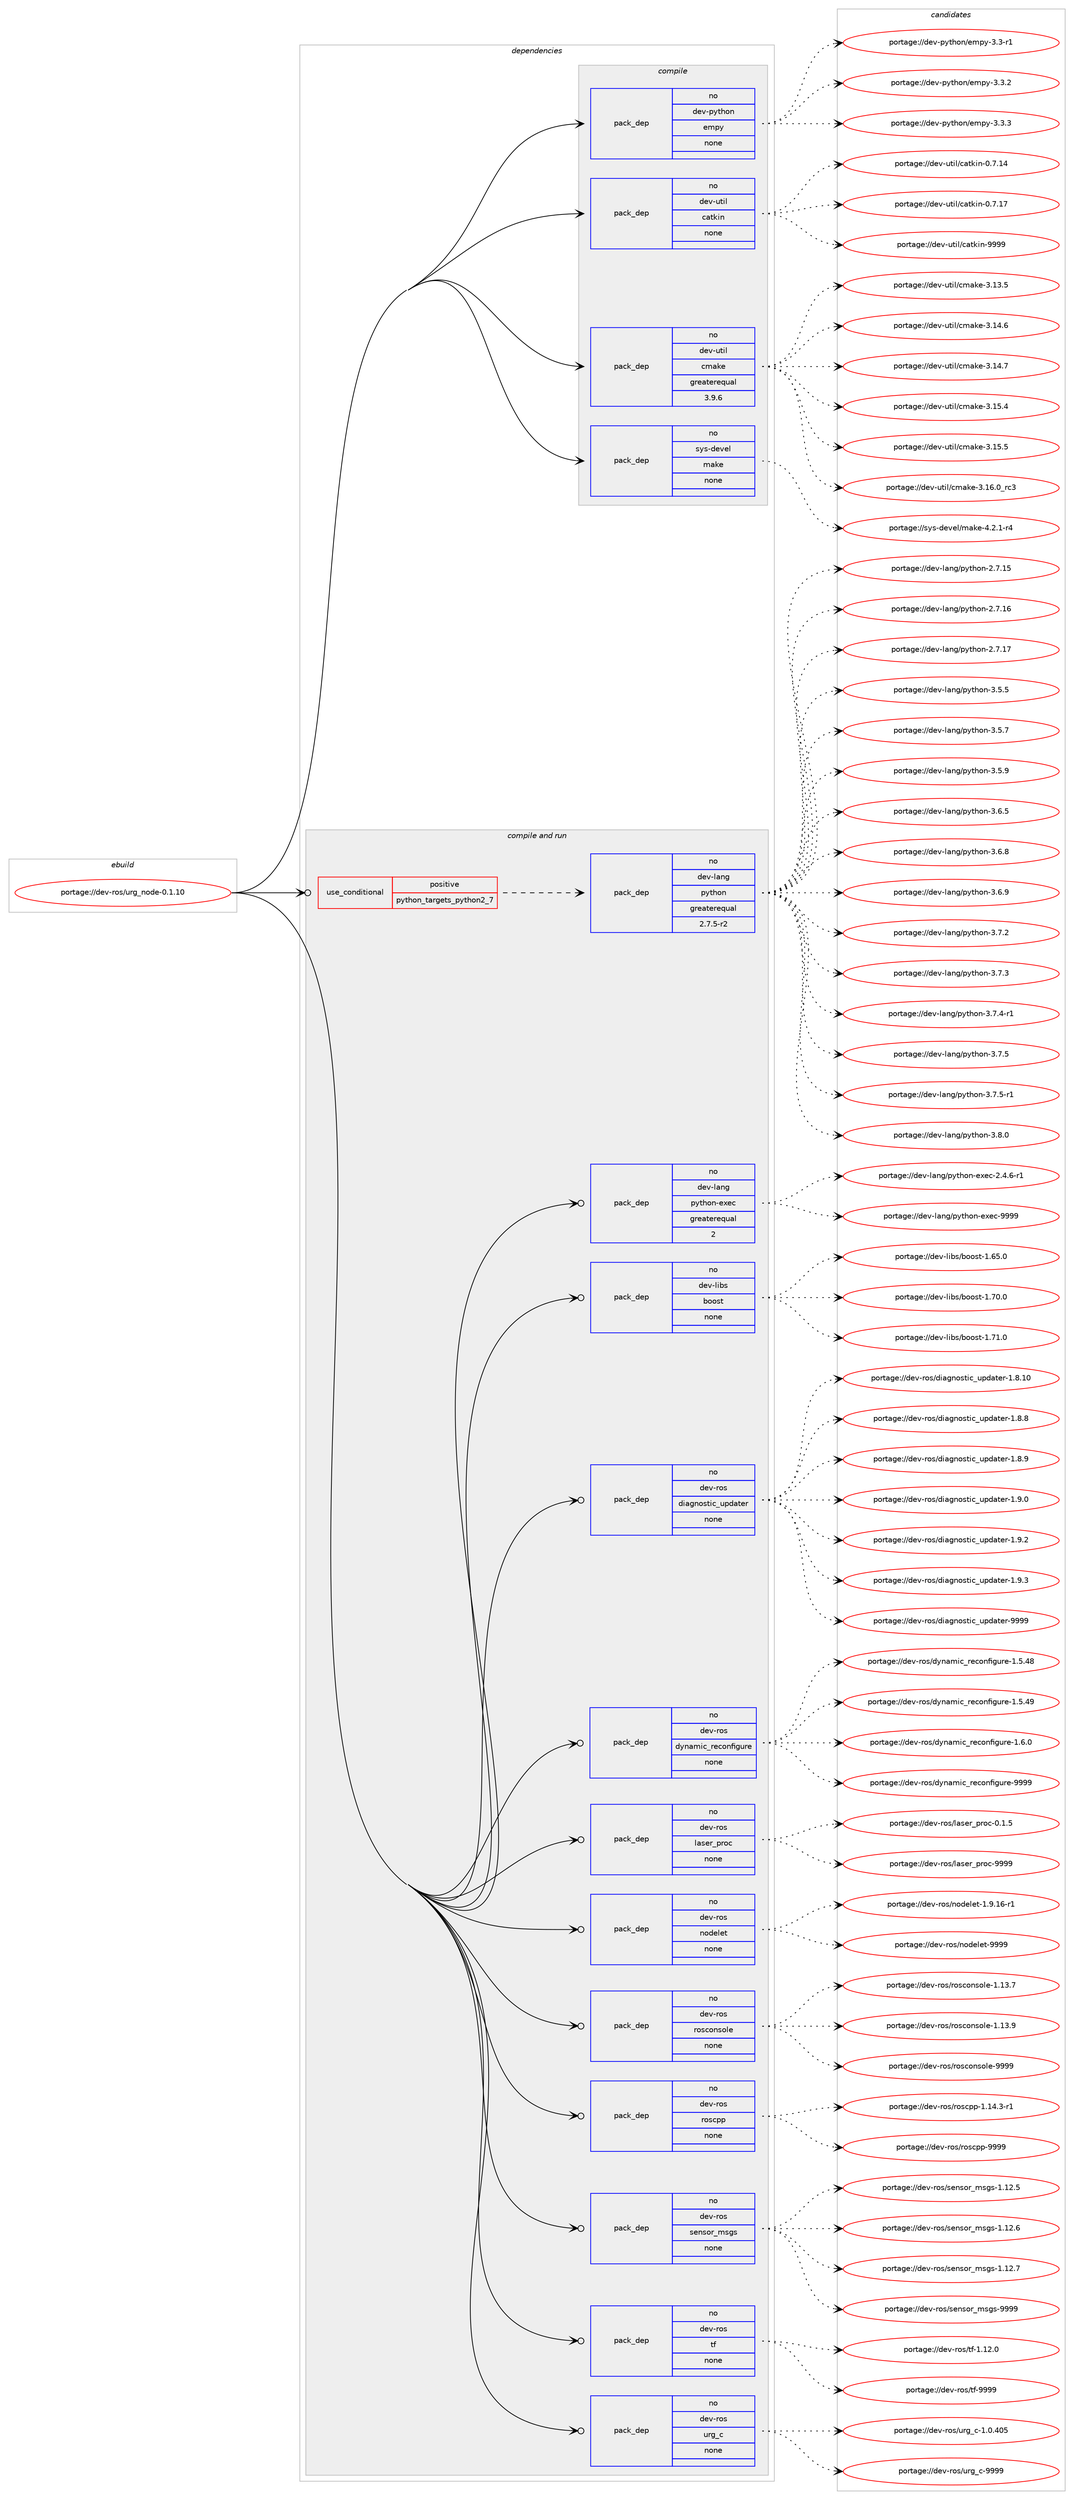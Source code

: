 digraph prolog {

# *************
# Graph options
# *************

newrank=true;
concentrate=true;
compound=true;
graph [rankdir=LR,fontname=Helvetica,fontsize=10,ranksep=1.5];#, ranksep=2.5, nodesep=0.2];
edge  [arrowhead=vee];
node  [fontname=Helvetica,fontsize=10];

# **********
# The ebuild
# **********

subgraph cluster_leftcol {
color=gray;
rank=same;
label=<<i>ebuild</i>>;
id [label="portage://dev-ros/urg_node-0.1.10", color=red, width=4, href="../dev-ros/urg_node-0.1.10.svg"];
}

# ****************
# The dependencies
# ****************

subgraph cluster_midcol {
color=gray;
label=<<i>dependencies</i>>;
subgraph cluster_compile {
fillcolor="#eeeeee";
style=filled;
label=<<i>compile</i>>;
subgraph pack158748 {
dependency208130 [label=<<TABLE BORDER="0" CELLBORDER="1" CELLSPACING="0" CELLPADDING="4" WIDTH="220"><TR><TD ROWSPAN="6" CELLPADDING="30">pack_dep</TD></TR><TR><TD WIDTH="110">no</TD></TR><TR><TD>dev-python</TD></TR><TR><TD>empy</TD></TR><TR><TD>none</TD></TR><TR><TD></TD></TR></TABLE>>, shape=none, color=blue];
}
id:e -> dependency208130:w [weight=20,style="solid",arrowhead="vee"];
subgraph pack158749 {
dependency208131 [label=<<TABLE BORDER="0" CELLBORDER="1" CELLSPACING="0" CELLPADDING="4" WIDTH="220"><TR><TD ROWSPAN="6" CELLPADDING="30">pack_dep</TD></TR><TR><TD WIDTH="110">no</TD></TR><TR><TD>dev-util</TD></TR><TR><TD>catkin</TD></TR><TR><TD>none</TD></TR><TR><TD></TD></TR></TABLE>>, shape=none, color=blue];
}
id:e -> dependency208131:w [weight=20,style="solid",arrowhead="vee"];
subgraph pack158750 {
dependency208132 [label=<<TABLE BORDER="0" CELLBORDER="1" CELLSPACING="0" CELLPADDING="4" WIDTH="220"><TR><TD ROWSPAN="6" CELLPADDING="30">pack_dep</TD></TR><TR><TD WIDTH="110">no</TD></TR><TR><TD>dev-util</TD></TR><TR><TD>cmake</TD></TR><TR><TD>greaterequal</TD></TR><TR><TD>3.9.6</TD></TR></TABLE>>, shape=none, color=blue];
}
id:e -> dependency208132:w [weight=20,style="solid",arrowhead="vee"];
subgraph pack158751 {
dependency208133 [label=<<TABLE BORDER="0" CELLBORDER="1" CELLSPACING="0" CELLPADDING="4" WIDTH="220"><TR><TD ROWSPAN="6" CELLPADDING="30">pack_dep</TD></TR><TR><TD WIDTH="110">no</TD></TR><TR><TD>sys-devel</TD></TR><TR><TD>make</TD></TR><TR><TD>none</TD></TR><TR><TD></TD></TR></TABLE>>, shape=none, color=blue];
}
id:e -> dependency208133:w [weight=20,style="solid",arrowhead="vee"];
}
subgraph cluster_compileandrun {
fillcolor="#eeeeee";
style=filled;
label=<<i>compile and run</i>>;
subgraph cond45944 {
dependency208134 [label=<<TABLE BORDER="0" CELLBORDER="1" CELLSPACING="0" CELLPADDING="4"><TR><TD ROWSPAN="3" CELLPADDING="10">use_conditional</TD></TR><TR><TD>positive</TD></TR><TR><TD>python_targets_python2_7</TD></TR></TABLE>>, shape=none, color=red];
subgraph pack158752 {
dependency208135 [label=<<TABLE BORDER="0" CELLBORDER="1" CELLSPACING="0" CELLPADDING="4" WIDTH="220"><TR><TD ROWSPAN="6" CELLPADDING="30">pack_dep</TD></TR><TR><TD WIDTH="110">no</TD></TR><TR><TD>dev-lang</TD></TR><TR><TD>python</TD></TR><TR><TD>greaterequal</TD></TR><TR><TD>2.7.5-r2</TD></TR></TABLE>>, shape=none, color=blue];
}
dependency208134:e -> dependency208135:w [weight=20,style="dashed",arrowhead="vee"];
}
id:e -> dependency208134:w [weight=20,style="solid",arrowhead="odotvee"];
subgraph pack158753 {
dependency208136 [label=<<TABLE BORDER="0" CELLBORDER="1" CELLSPACING="0" CELLPADDING="4" WIDTH="220"><TR><TD ROWSPAN="6" CELLPADDING="30">pack_dep</TD></TR><TR><TD WIDTH="110">no</TD></TR><TR><TD>dev-lang</TD></TR><TR><TD>python-exec</TD></TR><TR><TD>greaterequal</TD></TR><TR><TD>2</TD></TR></TABLE>>, shape=none, color=blue];
}
id:e -> dependency208136:w [weight=20,style="solid",arrowhead="odotvee"];
subgraph pack158754 {
dependency208137 [label=<<TABLE BORDER="0" CELLBORDER="1" CELLSPACING="0" CELLPADDING="4" WIDTH="220"><TR><TD ROWSPAN="6" CELLPADDING="30">pack_dep</TD></TR><TR><TD WIDTH="110">no</TD></TR><TR><TD>dev-libs</TD></TR><TR><TD>boost</TD></TR><TR><TD>none</TD></TR><TR><TD></TD></TR></TABLE>>, shape=none, color=blue];
}
id:e -> dependency208137:w [weight=20,style="solid",arrowhead="odotvee"];
subgraph pack158755 {
dependency208138 [label=<<TABLE BORDER="0" CELLBORDER="1" CELLSPACING="0" CELLPADDING="4" WIDTH="220"><TR><TD ROWSPAN="6" CELLPADDING="30">pack_dep</TD></TR><TR><TD WIDTH="110">no</TD></TR><TR><TD>dev-ros</TD></TR><TR><TD>diagnostic_updater</TD></TR><TR><TD>none</TD></TR><TR><TD></TD></TR></TABLE>>, shape=none, color=blue];
}
id:e -> dependency208138:w [weight=20,style="solid",arrowhead="odotvee"];
subgraph pack158756 {
dependency208139 [label=<<TABLE BORDER="0" CELLBORDER="1" CELLSPACING="0" CELLPADDING="4" WIDTH="220"><TR><TD ROWSPAN="6" CELLPADDING="30">pack_dep</TD></TR><TR><TD WIDTH="110">no</TD></TR><TR><TD>dev-ros</TD></TR><TR><TD>dynamic_reconfigure</TD></TR><TR><TD>none</TD></TR><TR><TD></TD></TR></TABLE>>, shape=none, color=blue];
}
id:e -> dependency208139:w [weight=20,style="solid",arrowhead="odotvee"];
subgraph pack158757 {
dependency208140 [label=<<TABLE BORDER="0" CELLBORDER="1" CELLSPACING="0" CELLPADDING="4" WIDTH="220"><TR><TD ROWSPAN="6" CELLPADDING="30">pack_dep</TD></TR><TR><TD WIDTH="110">no</TD></TR><TR><TD>dev-ros</TD></TR><TR><TD>laser_proc</TD></TR><TR><TD>none</TD></TR><TR><TD></TD></TR></TABLE>>, shape=none, color=blue];
}
id:e -> dependency208140:w [weight=20,style="solid",arrowhead="odotvee"];
subgraph pack158758 {
dependency208141 [label=<<TABLE BORDER="0" CELLBORDER="1" CELLSPACING="0" CELLPADDING="4" WIDTH="220"><TR><TD ROWSPAN="6" CELLPADDING="30">pack_dep</TD></TR><TR><TD WIDTH="110">no</TD></TR><TR><TD>dev-ros</TD></TR><TR><TD>nodelet</TD></TR><TR><TD>none</TD></TR><TR><TD></TD></TR></TABLE>>, shape=none, color=blue];
}
id:e -> dependency208141:w [weight=20,style="solid",arrowhead="odotvee"];
subgraph pack158759 {
dependency208142 [label=<<TABLE BORDER="0" CELLBORDER="1" CELLSPACING="0" CELLPADDING="4" WIDTH="220"><TR><TD ROWSPAN="6" CELLPADDING="30">pack_dep</TD></TR><TR><TD WIDTH="110">no</TD></TR><TR><TD>dev-ros</TD></TR><TR><TD>rosconsole</TD></TR><TR><TD>none</TD></TR><TR><TD></TD></TR></TABLE>>, shape=none, color=blue];
}
id:e -> dependency208142:w [weight=20,style="solid",arrowhead="odotvee"];
subgraph pack158760 {
dependency208143 [label=<<TABLE BORDER="0" CELLBORDER="1" CELLSPACING="0" CELLPADDING="4" WIDTH="220"><TR><TD ROWSPAN="6" CELLPADDING="30">pack_dep</TD></TR><TR><TD WIDTH="110">no</TD></TR><TR><TD>dev-ros</TD></TR><TR><TD>roscpp</TD></TR><TR><TD>none</TD></TR><TR><TD></TD></TR></TABLE>>, shape=none, color=blue];
}
id:e -> dependency208143:w [weight=20,style="solid",arrowhead="odotvee"];
subgraph pack158761 {
dependency208144 [label=<<TABLE BORDER="0" CELLBORDER="1" CELLSPACING="0" CELLPADDING="4" WIDTH="220"><TR><TD ROWSPAN="6" CELLPADDING="30">pack_dep</TD></TR><TR><TD WIDTH="110">no</TD></TR><TR><TD>dev-ros</TD></TR><TR><TD>sensor_msgs</TD></TR><TR><TD>none</TD></TR><TR><TD></TD></TR></TABLE>>, shape=none, color=blue];
}
id:e -> dependency208144:w [weight=20,style="solid",arrowhead="odotvee"];
subgraph pack158762 {
dependency208145 [label=<<TABLE BORDER="0" CELLBORDER="1" CELLSPACING="0" CELLPADDING="4" WIDTH="220"><TR><TD ROWSPAN="6" CELLPADDING="30">pack_dep</TD></TR><TR><TD WIDTH="110">no</TD></TR><TR><TD>dev-ros</TD></TR><TR><TD>tf</TD></TR><TR><TD>none</TD></TR><TR><TD></TD></TR></TABLE>>, shape=none, color=blue];
}
id:e -> dependency208145:w [weight=20,style="solid",arrowhead="odotvee"];
subgraph pack158763 {
dependency208146 [label=<<TABLE BORDER="0" CELLBORDER="1" CELLSPACING="0" CELLPADDING="4" WIDTH="220"><TR><TD ROWSPAN="6" CELLPADDING="30">pack_dep</TD></TR><TR><TD WIDTH="110">no</TD></TR><TR><TD>dev-ros</TD></TR><TR><TD>urg_c</TD></TR><TR><TD>none</TD></TR><TR><TD></TD></TR></TABLE>>, shape=none, color=blue];
}
id:e -> dependency208146:w [weight=20,style="solid",arrowhead="odotvee"];
}
subgraph cluster_run {
fillcolor="#eeeeee";
style=filled;
label=<<i>run</i>>;
}
}

# **************
# The candidates
# **************

subgraph cluster_choices {
rank=same;
color=gray;
label=<<i>candidates</i>>;

subgraph choice158748 {
color=black;
nodesep=1;
choiceportage1001011184511212111610411111047101109112121455146514511449 [label="portage://dev-python/empy-3.3-r1", color=red, width=4,href="../dev-python/empy-3.3-r1.svg"];
choiceportage1001011184511212111610411111047101109112121455146514650 [label="portage://dev-python/empy-3.3.2", color=red, width=4,href="../dev-python/empy-3.3.2.svg"];
choiceportage1001011184511212111610411111047101109112121455146514651 [label="portage://dev-python/empy-3.3.3", color=red, width=4,href="../dev-python/empy-3.3.3.svg"];
dependency208130:e -> choiceportage1001011184511212111610411111047101109112121455146514511449:w [style=dotted,weight="100"];
dependency208130:e -> choiceportage1001011184511212111610411111047101109112121455146514650:w [style=dotted,weight="100"];
dependency208130:e -> choiceportage1001011184511212111610411111047101109112121455146514651:w [style=dotted,weight="100"];
}
subgraph choice158749 {
color=black;
nodesep=1;
choiceportage1001011184511711610510847999711610710511045484655464952 [label="portage://dev-util/catkin-0.7.14", color=red, width=4,href="../dev-util/catkin-0.7.14.svg"];
choiceportage1001011184511711610510847999711610710511045484655464955 [label="portage://dev-util/catkin-0.7.17", color=red, width=4,href="../dev-util/catkin-0.7.17.svg"];
choiceportage100101118451171161051084799971161071051104557575757 [label="portage://dev-util/catkin-9999", color=red, width=4,href="../dev-util/catkin-9999.svg"];
dependency208131:e -> choiceportage1001011184511711610510847999711610710511045484655464952:w [style=dotted,weight="100"];
dependency208131:e -> choiceportage1001011184511711610510847999711610710511045484655464955:w [style=dotted,weight="100"];
dependency208131:e -> choiceportage100101118451171161051084799971161071051104557575757:w [style=dotted,weight="100"];
}
subgraph choice158750 {
color=black;
nodesep=1;
choiceportage1001011184511711610510847991099710710145514649514653 [label="portage://dev-util/cmake-3.13.5", color=red, width=4,href="../dev-util/cmake-3.13.5.svg"];
choiceportage1001011184511711610510847991099710710145514649524654 [label="portage://dev-util/cmake-3.14.6", color=red, width=4,href="../dev-util/cmake-3.14.6.svg"];
choiceportage1001011184511711610510847991099710710145514649524655 [label="portage://dev-util/cmake-3.14.7", color=red, width=4,href="../dev-util/cmake-3.14.7.svg"];
choiceportage1001011184511711610510847991099710710145514649534652 [label="portage://dev-util/cmake-3.15.4", color=red, width=4,href="../dev-util/cmake-3.15.4.svg"];
choiceportage1001011184511711610510847991099710710145514649534653 [label="portage://dev-util/cmake-3.15.5", color=red, width=4,href="../dev-util/cmake-3.15.5.svg"];
choiceportage1001011184511711610510847991099710710145514649544648951149951 [label="portage://dev-util/cmake-3.16.0_rc3", color=red, width=4,href="../dev-util/cmake-3.16.0_rc3.svg"];
dependency208132:e -> choiceportage1001011184511711610510847991099710710145514649514653:w [style=dotted,weight="100"];
dependency208132:e -> choiceportage1001011184511711610510847991099710710145514649524654:w [style=dotted,weight="100"];
dependency208132:e -> choiceportage1001011184511711610510847991099710710145514649524655:w [style=dotted,weight="100"];
dependency208132:e -> choiceportage1001011184511711610510847991099710710145514649534652:w [style=dotted,weight="100"];
dependency208132:e -> choiceportage1001011184511711610510847991099710710145514649534653:w [style=dotted,weight="100"];
dependency208132:e -> choiceportage1001011184511711610510847991099710710145514649544648951149951:w [style=dotted,weight="100"];
}
subgraph choice158751 {
color=black;
nodesep=1;
choiceportage1151211154510010111810110847109971071014552465046494511452 [label="portage://sys-devel/make-4.2.1-r4", color=red, width=4,href="../sys-devel/make-4.2.1-r4.svg"];
dependency208133:e -> choiceportage1151211154510010111810110847109971071014552465046494511452:w [style=dotted,weight="100"];
}
subgraph choice158752 {
color=black;
nodesep=1;
choiceportage10010111845108971101034711212111610411111045504655464953 [label="portage://dev-lang/python-2.7.15", color=red, width=4,href="../dev-lang/python-2.7.15.svg"];
choiceportage10010111845108971101034711212111610411111045504655464954 [label="portage://dev-lang/python-2.7.16", color=red, width=4,href="../dev-lang/python-2.7.16.svg"];
choiceportage10010111845108971101034711212111610411111045504655464955 [label="portage://dev-lang/python-2.7.17", color=red, width=4,href="../dev-lang/python-2.7.17.svg"];
choiceportage100101118451089711010347112121116104111110455146534653 [label="portage://dev-lang/python-3.5.5", color=red, width=4,href="../dev-lang/python-3.5.5.svg"];
choiceportage100101118451089711010347112121116104111110455146534655 [label="portage://dev-lang/python-3.5.7", color=red, width=4,href="../dev-lang/python-3.5.7.svg"];
choiceportage100101118451089711010347112121116104111110455146534657 [label="portage://dev-lang/python-3.5.9", color=red, width=4,href="../dev-lang/python-3.5.9.svg"];
choiceportage100101118451089711010347112121116104111110455146544653 [label="portage://dev-lang/python-3.6.5", color=red, width=4,href="../dev-lang/python-3.6.5.svg"];
choiceportage100101118451089711010347112121116104111110455146544656 [label="portage://dev-lang/python-3.6.8", color=red, width=4,href="../dev-lang/python-3.6.8.svg"];
choiceportage100101118451089711010347112121116104111110455146544657 [label="portage://dev-lang/python-3.6.9", color=red, width=4,href="../dev-lang/python-3.6.9.svg"];
choiceportage100101118451089711010347112121116104111110455146554650 [label="portage://dev-lang/python-3.7.2", color=red, width=4,href="../dev-lang/python-3.7.2.svg"];
choiceportage100101118451089711010347112121116104111110455146554651 [label="portage://dev-lang/python-3.7.3", color=red, width=4,href="../dev-lang/python-3.7.3.svg"];
choiceportage1001011184510897110103471121211161041111104551465546524511449 [label="portage://dev-lang/python-3.7.4-r1", color=red, width=4,href="../dev-lang/python-3.7.4-r1.svg"];
choiceportage100101118451089711010347112121116104111110455146554653 [label="portage://dev-lang/python-3.7.5", color=red, width=4,href="../dev-lang/python-3.7.5.svg"];
choiceportage1001011184510897110103471121211161041111104551465546534511449 [label="portage://dev-lang/python-3.7.5-r1", color=red, width=4,href="../dev-lang/python-3.7.5-r1.svg"];
choiceportage100101118451089711010347112121116104111110455146564648 [label="portage://dev-lang/python-3.8.0", color=red, width=4,href="../dev-lang/python-3.8.0.svg"];
dependency208135:e -> choiceportage10010111845108971101034711212111610411111045504655464953:w [style=dotted,weight="100"];
dependency208135:e -> choiceportage10010111845108971101034711212111610411111045504655464954:w [style=dotted,weight="100"];
dependency208135:e -> choiceportage10010111845108971101034711212111610411111045504655464955:w [style=dotted,weight="100"];
dependency208135:e -> choiceportage100101118451089711010347112121116104111110455146534653:w [style=dotted,weight="100"];
dependency208135:e -> choiceportage100101118451089711010347112121116104111110455146534655:w [style=dotted,weight="100"];
dependency208135:e -> choiceportage100101118451089711010347112121116104111110455146534657:w [style=dotted,weight="100"];
dependency208135:e -> choiceportage100101118451089711010347112121116104111110455146544653:w [style=dotted,weight="100"];
dependency208135:e -> choiceportage100101118451089711010347112121116104111110455146544656:w [style=dotted,weight="100"];
dependency208135:e -> choiceportage100101118451089711010347112121116104111110455146544657:w [style=dotted,weight="100"];
dependency208135:e -> choiceportage100101118451089711010347112121116104111110455146554650:w [style=dotted,weight="100"];
dependency208135:e -> choiceportage100101118451089711010347112121116104111110455146554651:w [style=dotted,weight="100"];
dependency208135:e -> choiceportage1001011184510897110103471121211161041111104551465546524511449:w [style=dotted,weight="100"];
dependency208135:e -> choiceportage100101118451089711010347112121116104111110455146554653:w [style=dotted,weight="100"];
dependency208135:e -> choiceportage1001011184510897110103471121211161041111104551465546534511449:w [style=dotted,weight="100"];
dependency208135:e -> choiceportage100101118451089711010347112121116104111110455146564648:w [style=dotted,weight="100"];
}
subgraph choice158753 {
color=black;
nodesep=1;
choiceportage10010111845108971101034711212111610411111045101120101994550465246544511449 [label="portage://dev-lang/python-exec-2.4.6-r1", color=red, width=4,href="../dev-lang/python-exec-2.4.6-r1.svg"];
choiceportage10010111845108971101034711212111610411111045101120101994557575757 [label="portage://dev-lang/python-exec-9999", color=red, width=4,href="../dev-lang/python-exec-9999.svg"];
dependency208136:e -> choiceportage10010111845108971101034711212111610411111045101120101994550465246544511449:w [style=dotted,weight="100"];
dependency208136:e -> choiceportage10010111845108971101034711212111610411111045101120101994557575757:w [style=dotted,weight="100"];
}
subgraph choice158754 {
color=black;
nodesep=1;
choiceportage1001011184510810598115479811111111511645494654534648 [label="portage://dev-libs/boost-1.65.0", color=red, width=4,href="../dev-libs/boost-1.65.0.svg"];
choiceportage1001011184510810598115479811111111511645494655484648 [label="portage://dev-libs/boost-1.70.0", color=red, width=4,href="../dev-libs/boost-1.70.0.svg"];
choiceportage1001011184510810598115479811111111511645494655494648 [label="portage://dev-libs/boost-1.71.0", color=red, width=4,href="../dev-libs/boost-1.71.0.svg"];
dependency208137:e -> choiceportage1001011184510810598115479811111111511645494654534648:w [style=dotted,weight="100"];
dependency208137:e -> choiceportage1001011184510810598115479811111111511645494655484648:w [style=dotted,weight="100"];
dependency208137:e -> choiceportage1001011184510810598115479811111111511645494655494648:w [style=dotted,weight="100"];
}
subgraph choice158755 {
color=black;
nodesep=1;
choiceportage10010111845114111115471001059710311011111511610599951171121009711610111445494656464948 [label="portage://dev-ros/diagnostic_updater-1.8.10", color=red, width=4,href="../dev-ros/diagnostic_updater-1.8.10.svg"];
choiceportage100101118451141111154710010597103110111115116105999511711210097116101114454946564656 [label="portage://dev-ros/diagnostic_updater-1.8.8", color=red, width=4,href="../dev-ros/diagnostic_updater-1.8.8.svg"];
choiceportage100101118451141111154710010597103110111115116105999511711210097116101114454946564657 [label="portage://dev-ros/diagnostic_updater-1.8.9", color=red, width=4,href="../dev-ros/diagnostic_updater-1.8.9.svg"];
choiceportage100101118451141111154710010597103110111115116105999511711210097116101114454946574648 [label="portage://dev-ros/diagnostic_updater-1.9.0", color=red, width=4,href="../dev-ros/diagnostic_updater-1.9.0.svg"];
choiceportage100101118451141111154710010597103110111115116105999511711210097116101114454946574650 [label="portage://dev-ros/diagnostic_updater-1.9.2", color=red, width=4,href="../dev-ros/diagnostic_updater-1.9.2.svg"];
choiceportage100101118451141111154710010597103110111115116105999511711210097116101114454946574651 [label="portage://dev-ros/diagnostic_updater-1.9.3", color=red, width=4,href="../dev-ros/diagnostic_updater-1.9.3.svg"];
choiceportage1001011184511411111547100105971031101111151161059995117112100971161011144557575757 [label="portage://dev-ros/diagnostic_updater-9999", color=red, width=4,href="../dev-ros/diagnostic_updater-9999.svg"];
dependency208138:e -> choiceportage10010111845114111115471001059710311011111511610599951171121009711610111445494656464948:w [style=dotted,weight="100"];
dependency208138:e -> choiceportage100101118451141111154710010597103110111115116105999511711210097116101114454946564656:w [style=dotted,weight="100"];
dependency208138:e -> choiceportage100101118451141111154710010597103110111115116105999511711210097116101114454946564657:w [style=dotted,weight="100"];
dependency208138:e -> choiceportage100101118451141111154710010597103110111115116105999511711210097116101114454946574648:w [style=dotted,weight="100"];
dependency208138:e -> choiceportage100101118451141111154710010597103110111115116105999511711210097116101114454946574650:w [style=dotted,weight="100"];
dependency208138:e -> choiceportage100101118451141111154710010597103110111115116105999511711210097116101114454946574651:w [style=dotted,weight="100"];
dependency208138:e -> choiceportage1001011184511411111547100105971031101111151161059995117112100971161011144557575757:w [style=dotted,weight="100"];
}
subgraph choice158756 {
color=black;
nodesep=1;
choiceportage10010111845114111115471001211109710910599951141019911111010210510311711410145494653465256 [label="portage://dev-ros/dynamic_reconfigure-1.5.48", color=red, width=4,href="../dev-ros/dynamic_reconfigure-1.5.48.svg"];
choiceportage10010111845114111115471001211109710910599951141019911111010210510311711410145494653465257 [label="portage://dev-ros/dynamic_reconfigure-1.5.49", color=red, width=4,href="../dev-ros/dynamic_reconfigure-1.5.49.svg"];
choiceportage100101118451141111154710012111097109105999511410199111110102105103117114101454946544648 [label="portage://dev-ros/dynamic_reconfigure-1.6.0", color=red, width=4,href="../dev-ros/dynamic_reconfigure-1.6.0.svg"];
choiceportage1001011184511411111547100121110971091059995114101991111101021051031171141014557575757 [label="portage://dev-ros/dynamic_reconfigure-9999", color=red, width=4,href="../dev-ros/dynamic_reconfigure-9999.svg"];
dependency208139:e -> choiceportage10010111845114111115471001211109710910599951141019911111010210510311711410145494653465256:w [style=dotted,weight="100"];
dependency208139:e -> choiceportage10010111845114111115471001211109710910599951141019911111010210510311711410145494653465257:w [style=dotted,weight="100"];
dependency208139:e -> choiceportage100101118451141111154710012111097109105999511410199111110102105103117114101454946544648:w [style=dotted,weight="100"];
dependency208139:e -> choiceportage1001011184511411111547100121110971091059995114101991111101021051031171141014557575757:w [style=dotted,weight="100"];
}
subgraph choice158757 {
color=black;
nodesep=1;
choiceportage1001011184511411111547108971151011149511211411199454846494653 [label="portage://dev-ros/laser_proc-0.1.5", color=red, width=4,href="../dev-ros/laser_proc-0.1.5.svg"];
choiceportage10010111845114111115471089711510111495112114111994557575757 [label="portage://dev-ros/laser_proc-9999", color=red, width=4,href="../dev-ros/laser_proc-9999.svg"];
dependency208140:e -> choiceportage1001011184511411111547108971151011149511211411199454846494653:w [style=dotted,weight="100"];
dependency208140:e -> choiceportage10010111845114111115471089711510111495112114111994557575757:w [style=dotted,weight="100"];
}
subgraph choice158758 {
color=black;
nodesep=1;
choiceportage1001011184511411111547110111100101108101116454946574649544511449 [label="portage://dev-ros/nodelet-1.9.16-r1", color=red, width=4,href="../dev-ros/nodelet-1.9.16-r1.svg"];
choiceportage10010111845114111115471101111001011081011164557575757 [label="portage://dev-ros/nodelet-9999", color=red, width=4,href="../dev-ros/nodelet-9999.svg"];
dependency208141:e -> choiceportage1001011184511411111547110111100101108101116454946574649544511449:w [style=dotted,weight="100"];
dependency208141:e -> choiceportage10010111845114111115471101111001011081011164557575757:w [style=dotted,weight="100"];
}
subgraph choice158759 {
color=black;
nodesep=1;
choiceportage10010111845114111115471141111159911111011511110810145494649514655 [label="portage://dev-ros/rosconsole-1.13.7", color=red, width=4,href="../dev-ros/rosconsole-1.13.7.svg"];
choiceportage10010111845114111115471141111159911111011511110810145494649514657 [label="portage://dev-ros/rosconsole-1.13.9", color=red, width=4,href="../dev-ros/rosconsole-1.13.9.svg"];
choiceportage1001011184511411111547114111115991111101151111081014557575757 [label="portage://dev-ros/rosconsole-9999", color=red, width=4,href="../dev-ros/rosconsole-9999.svg"];
dependency208142:e -> choiceportage10010111845114111115471141111159911111011511110810145494649514655:w [style=dotted,weight="100"];
dependency208142:e -> choiceportage10010111845114111115471141111159911111011511110810145494649514657:w [style=dotted,weight="100"];
dependency208142:e -> choiceportage1001011184511411111547114111115991111101151111081014557575757:w [style=dotted,weight="100"];
}
subgraph choice158760 {
color=black;
nodesep=1;
choiceportage100101118451141111154711411111599112112454946495246514511449 [label="portage://dev-ros/roscpp-1.14.3-r1", color=red, width=4,href="../dev-ros/roscpp-1.14.3-r1.svg"];
choiceportage1001011184511411111547114111115991121124557575757 [label="portage://dev-ros/roscpp-9999", color=red, width=4,href="../dev-ros/roscpp-9999.svg"];
dependency208143:e -> choiceportage100101118451141111154711411111599112112454946495246514511449:w [style=dotted,weight="100"];
dependency208143:e -> choiceportage1001011184511411111547114111115991121124557575757:w [style=dotted,weight="100"];
}
subgraph choice158761 {
color=black;
nodesep=1;
choiceportage10010111845114111115471151011101151111149510911510311545494649504653 [label="portage://dev-ros/sensor_msgs-1.12.5", color=red, width=4,href="../dev-ros/sensor_msgs-1.12.5.svg"];
choiceportage10010111845114111115471151011101151111149510911510311545494649504654 [label="portage://dev-ros/sensor_msgs-1.12.6", color=red, width=4,href="../dev-ros/sensor_msgs-1.12.6.svg"];
choiceportage10010111845114111115471151011101151111149510911510311545494649504655 [label="portage://dev-ros/sensor_msgs-1.12.7", color=red, width=4,href="../dev-ros/sensor_msgs-1.12.7.svg"];
choiceportage1001011184511411111547115101110115111114951091151031154557575757 [label="portage://dev-ros/sensor_msgs-9999", color=red, width=4,href="../dev-ros/sensor_msgs-9999.svg"];
dependency208144:e -> choiceportage10010111845114111115471151011101151111149510911510311545494649504653:w [style=dotted,weight="100"];
dependency208144:e -> choiceportage10010111845114111115471151011101151111149510911510311545494649504654:w [style=dotted,weight="100"];
dependency208144:e -> choiceportage10010111845114111115471151011101151111149510911510311545494649504655:w [style=dotted,weight="100"];
dependency208144:e -> choiceportage1001011184511411111547115101110115111114951091151031154557575757:w [style=dotted,weight="100"];
}
subgraph choice158762 {
color=black;
nodesep=1;
choiceportage100101118451141111154711610245494649504648 [label="portage://dev-ros/tf-1.12.0", color=red, width=4,href="../dev-ros/tf-1.12.0.svg"];
choiceportage10010111845114111115471161024557575757 [label="portage://dev-ros/tf-9999", color=red, width=4,href="../dev-ros/tf-9999.svg"];
dependency208145:e -> choiceportage100101118451141111154711610245494649504648:w [style=dotted,weight="100"];
dependency208145:e -> choiceportage10010111845114111115471161024557575757:w [style=dotted,weight="100"];
}
subgraph choice158763 {
color=black;
nodesep=1;
choiceportage100101118451141111154711711410395994549464846524853 [label="portage://dev-ros/urg_c-1.0.405", color=red, width=4,href="../dev-ros/urg_c-1.0.405.svg"];
choiceportage100101118451141111154711711410395994557575757 [label="portage://dev-ros/urg_c-9999", color=red, width=4,href="../dev-ros/urg_c-9999.svg"];
dependency208146:e -> choiceportage100101118451141111154711711410395994549464846524853:w [style=dotted,weight="100"];
dependency208146:e -> choiceportage100101118451141111154711711410395994557575757:w [style=dotted,weight="100"];
}
}

}
